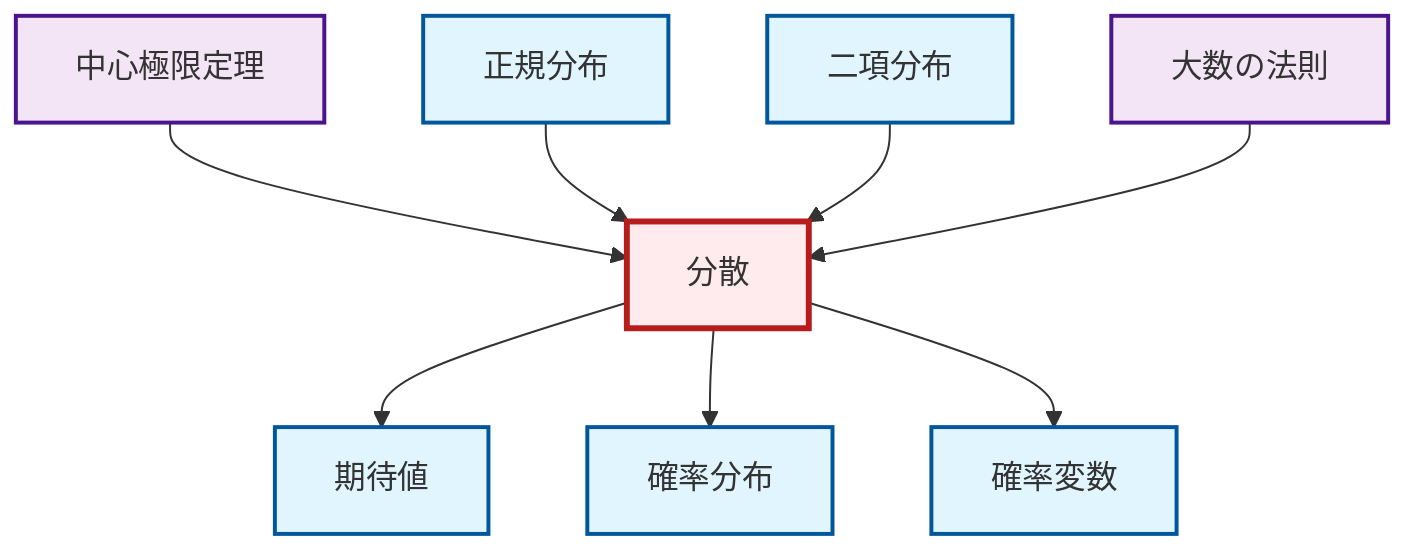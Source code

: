 graph TD
    classDef definition fill:#e1f5fe,stroke:#01579b,stroke-width:2px
    classDef theorem fill:#f3e5f5,stroke:#4a148c,stroke-width:2px
    classDef axiom fill:#fff3e0,stroke:#e65100,stroke-width:2px
    classDef example fill:#e8f5e9,stroke:#1b5e20,stroke-width:2px
    classDef current fill:#ffebee,stroke:#b71c1c,stroke-width:3px
    thm-central-limit["中心極限定理"]:::theorem
    def-binomial-distribution["二項分布"]:::definition
    def-expectation["期待値"]:::definition
    def-random-variable["確率変数"]:::definition
    def-variance["分散"]:::definition
    def-normal-distribution["正規分布"]:::definition
    def-probability-distribution["確率分布"]:::definition
    thm-law-of-large-numbers["大数の法則"]:::theorem
    def-variance --> def-expectation
    def-variance --> def-probability-distribution
    thm-central-limit --> def-variance
    def-normal-distribution --> def-variance
    def-binomial-distribution --> def-variance
    def-variance --> def-random-variable
    thm-law-of-large-numbers --> def-variance
    class def-variance current